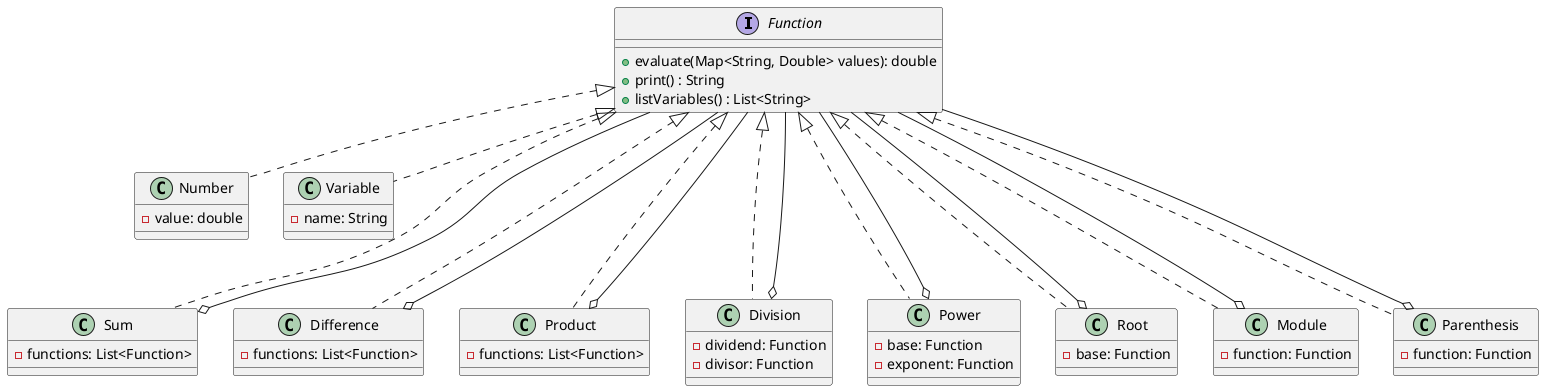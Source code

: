 @startuml
'https://plantuml.com/class-diagram

interface Function {
    + evaluate(Map<String, Double> values): double
    + print() : String
    + listVariables() : List<String>
}

class Number implements Function {
    - value: double
}

class Variable implements Function {
    - name: String
}

class Sum implements Function {
    - functions: List<Function>
}

class Difference implements Function {
    - functions: List<Function>
}

class Product implements Function {
    - functions: List<Function>
}

class Division implements Function {
    - dividend: Function
    - divisor: Function
}

class Power implements Function {
    - base: Function
    - exponent: Function
}

class Root implements Function {
    - base: Function
}

class Module implements Function {
    - function: Function
}

class Parenthesis implements Function {
    - function: Function
}

Sum o--- Function
Difference o--- Function
Product o--- Function
Division o--- Function
Power o--- Function
Root o--- Function
Module o--- Function
Parenthesis o--- Function

@enduml
